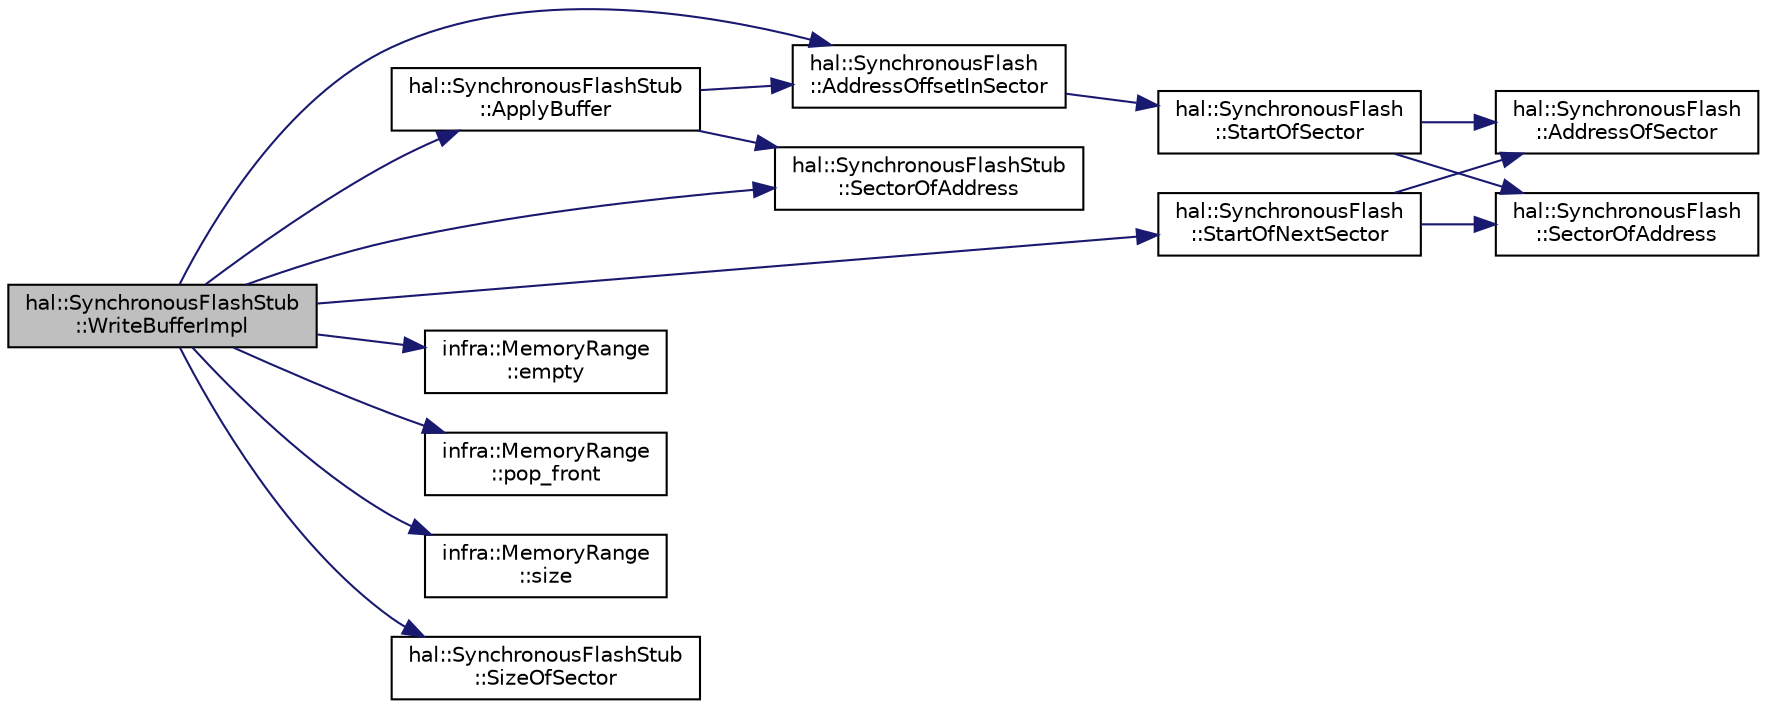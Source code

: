 digraph "hal::SynchronousFlashStub::WriteBufferImpl"
{
 // INTERACTIVE_SVG=YES
  edge [fontname="Helvetica",fontsize="10",labelfontname="Helvetica",labelfontsize="10"];
  node [fontname="Helvetica",fontsize="10",shape=record];
  rankdir="LR";
  Node77 [label="hal::SynchronousFlashStub\l::WriteBufferImpl",height=0.2,width=0.4,color="black", fillcolor="grey75", style="filled", fontcolor="black"];
  Node77 -> Node78 [color="midnightblue",fontsize="10",style="solid",fontname="Helvetica"];
  Node78 [label="hal::SynchronousFlash\l::AddressOffsetInSector",height=0.2,width=0.4,color="black", fillcolor="white", style="filled",URL="$d5/dff/classhal_1_1_synchronous_flash.html#ae0ffa50633226598ff634051fdf07530"];
  Node78 -> Node79 [color="midnightblue",fontsize="10",style="solid",fontname="Helvetica"];
  Node79 [label="hal::SynchronousFlash\l::StartOfSector",height=0.2,width=0.4,color="black", fillcolor="white", style="filled",URL="$d5/dff/classhal_1_1_synchronous_flash.html#a2b4419e346a7d9feecb65501c61a6f8e"];
  Node79 -> Node80 [color="midnightblue",fontsize="10",style="solid",fontname="Helvetica"];
  Node80 [label="hal::SynchronousFlash\l::AddressOfSector",height=0.2,width=0.4,color="black", fillcolor="white", style="filled",URL="$d5/dff/classhal_1_1_synchronous_flash.html#a1e8a643bee9d6a9c199ed42957201500"];
  Node79 -> Node81 [color="midnightblue",fontsize="10",style="solid",fontname="Helvetica"];
  Node81 [label="hal::SynchronousFlash\l::SectorOfAddress",height=0.2,width=0.4,color="black", fillcolor="white", style="filled",URL="$d5/dff/classhal_1_1_synchronous_flash.html#a4414c85ecb179359e5d0dc1c830cc903"];
  Node77 -> Node82 [color="midnightblue",fontsize="10",style="solid",fontname="Helvetica"];
  Node82 [label="hal::SynchronousFlashStub\l::ApplyBuffer",height=0.2,width=0.4,color="black", fillcolor="white", style="filled",URL="$d8/d61/classhal_1_1_synchronous_flash_stub.html#ac6fe1f02922e2f3155b515a7e55c328b"];
  Node82 -> Node78 [color="midnightblue",fontsize="10",style="solid",fontname="Helvetica"];
  Node82 -> Node83 [color="midnightblue",fontsize="10",style="solid",fontname="Helvetica"];
  Node83 [label="hal::SynchronousFlashStub\l::SectorOfAddress",height=0.2,width=0.4,color="black", fillcolor="white", style="filled",URL="$d8/d61/classhal_1_1_synchronous_flash_stub.html#a02f1c6158858410c26426d7a2c56dd46"];
  Node77 -> Node84 [color="midnightblue",fontsize="10",style="solid",fontname="Helvetica"];
  Node84 [label="infra::MemoryRange\l::empty",height=0.2,width=0.4,color="black", fillcolor="white", style="filled",URL="$d0/d6d/classinfra_1_1_memory_range.html#a0dc90caa282524ee9828bf8128e3a569"];
  Node77 -> Node85 [color="midnightblue",fontsize="10",style="solid",fontname="Helvetica"];
  Node85 [label="infra::MemoryRange\l::pop_front",height=0.2,width=0.4,color="black", fillcolor="white", style="filled",URL="$d0/d6d/classinfra_1_1_memory_range.html#adf5b31ae0a4ccba88bb4b284935e8a1a"];
  Node77 -> Node83 [color="midnightblue",fontsize="10",style="solid",fontname="Helvetica"];
  Node77 -> Node86 [color="midnightblue",fontsize="10",style="solid",fontname="Helvetica"];
  Node86 [label="infra::MemoryRange\l::size",height=0.2,width=0.4,color="black", fillcolor="white", style="filled",URL="$d0/d6d/classinfra_1_1_memory_range.html#ae8fbbf531d3696b6a64ac13385acdc66"];
  Node77 -> Node87 [color="midnightblue",fontsize="10",style="solid",fontname="Helvetica"];
  Node87 [label="hal::SynchronousFlashStub\l::SizeOfSector",height=0.2,width=0.4,color="black", fillcolor="white", style="filled",URL="$d8/d61/classhal_1_1_synchronous_flash_stub.html#a4d5ab2fd6677c1804c00f7e1a1492605"];
  Node77 -> Node88 [color="midnightblue",fontsize="10",style="solid",fontname="Helvetica"];
  Node88 [label="hal::SynchronousFlash\l::StartOfNextSector",height=0.2,width=0.4,color="black", fillcolor="white", style="filled",URL="$d5/dff/classhal_1_1_synchronous_flash.html#a1d188f8a95ed195d4b3c79e74b52cd43"];
  Node88 -> Node80 [color="midnightblue",fontsize="10",style="solid",fontname="Helvetica"];
  Node88 -> Node81 [color="midnightblue",fontsize="10",style="solid",fontname="Helvetica"];
}
